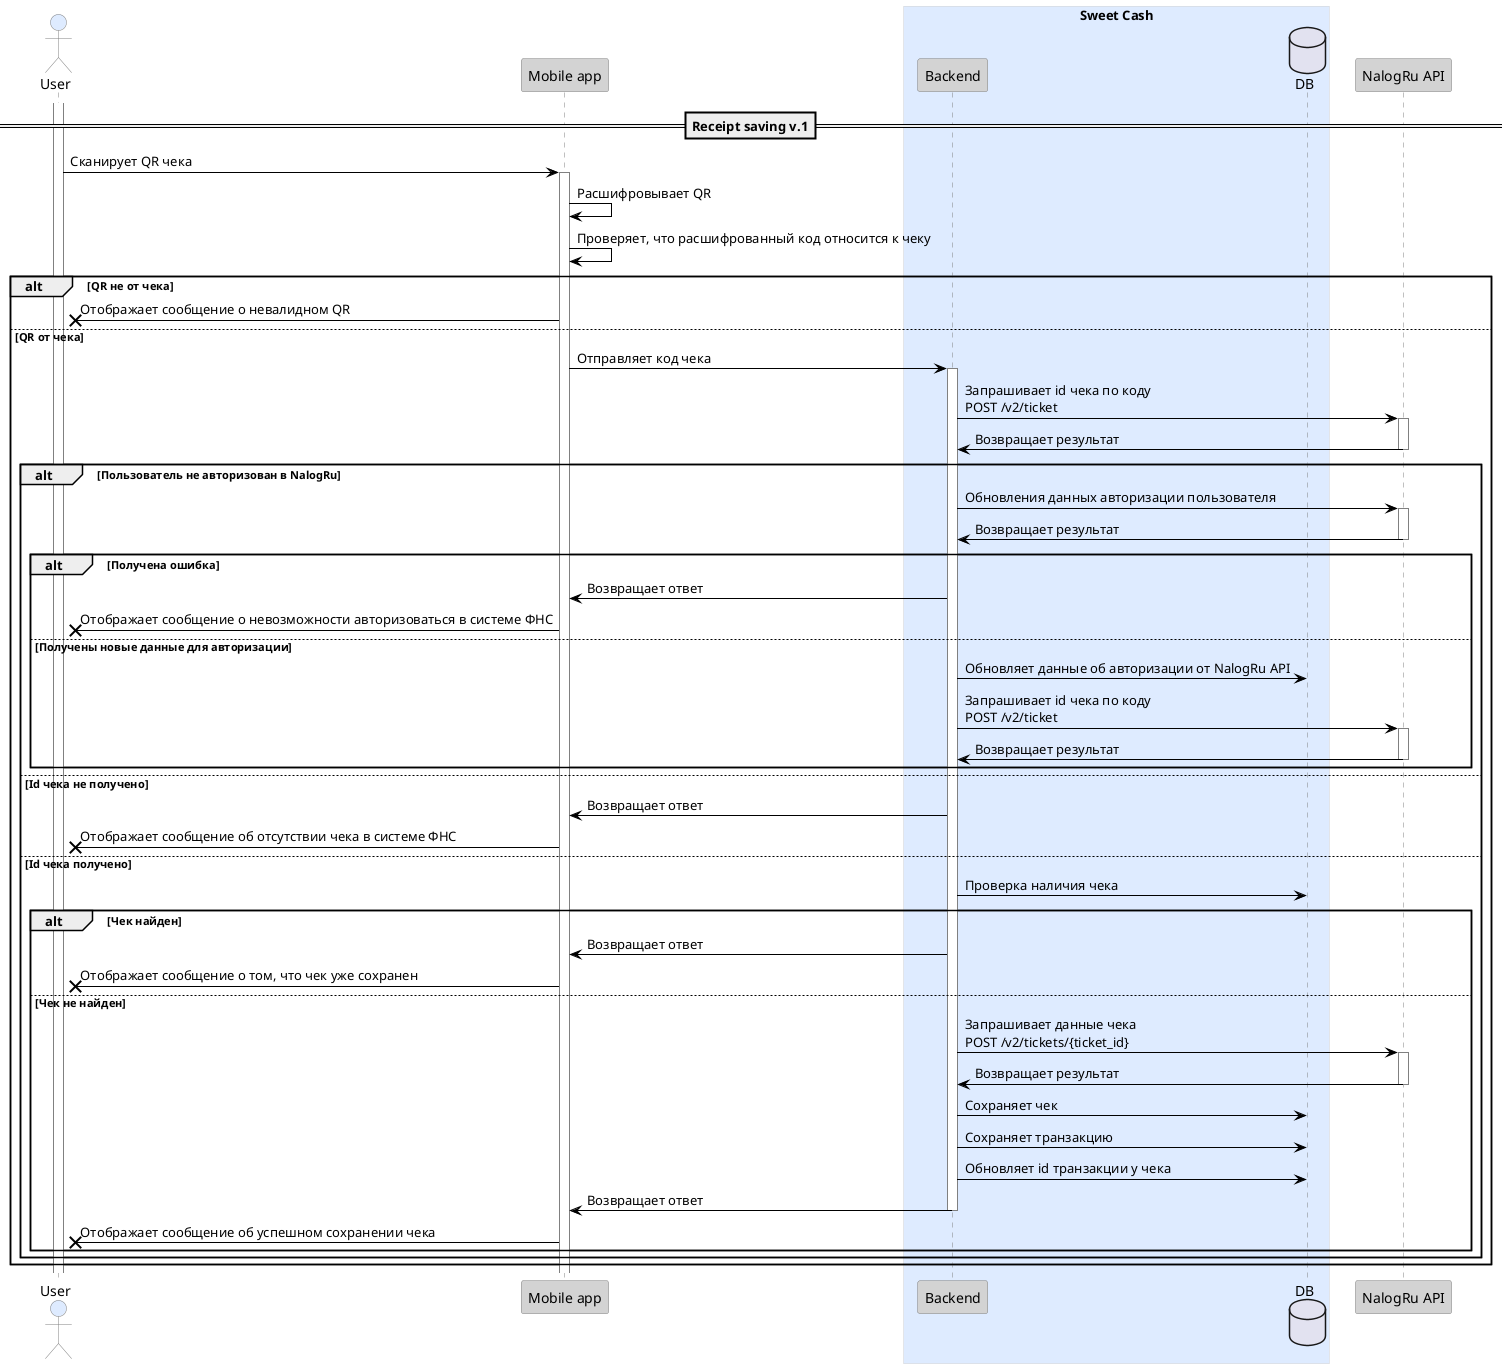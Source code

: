 @startuml Sweet cash receipt saving

skinparam sequence {
ArrowColor Black
ActorBackgroundColor #deebff
ActorBorderColor Grey
LifeLineBorderColor Grey
BoxBorderColor LightGrey
BoxBackgroundColor #deebff
ParticipantBorderColor Grey
ParticipantBackgroundColor LightGrey
AltBorderColor LightGrey
}

skinparam ParticipantPadding 10
skinparam BoxPadding 10

actor "User" as user
participant "Mobile app" as app
box "Sweet Cash"
participant "Backend" as back
database "DB" as db
end box
participant "NalogRu API" as nalog


==Receipt saving v.1==
activate user

user -> app: Сканирует QR чека
activate app
app -> app: Расшифровывает QR
app -> app: Проверяет, что расшифрованный код относится к чеку

alt #transparent QR не от чека
    app -x user: Отображает сообщение о невалидном QR
else QR от чека
    app -> back: Отправляет код чека
    activate back
    back -> nalog: Запрашивает id чека по коду\nPOST /v2/ticket
    activate nalog
    nalog -> back: Возвращает результат
    deactivate nalog

    alt #transparent Пользователь не авторизован в NalogRu
        back -> nalog: Обновления данных авторизации пользователя
        activate nalog
        nalog -> back: Возвращает результат
        deactivate nalog

        alt #transparent Получена ошибка
            back -> app: Возвращает ответ
            app -x user: Отображает сообщение о невозможности авторизоваться в системе ФНС
        else Получены новые данные для авторизации
            back -> db: Обновляет данные об авторизации от NalogRu API
            back -> nalog: Запрашивает id чека по коду\nPOST /v2/ticket
            activate nalog
            nalog -> back: Возвращает результат
            deactivate nalog
        end

    else Id чека не получено
        back -> app: Возвращает ответ
        app -x user: Отображает сообщение об отсутствии чека в системе ФНС
    else Id чека получено
        back -> db: Проверка наличия чека

        alt #transparent Чек найден

            back -> app: Возвращает ответ
            app -x user: Отображает сообщение о том, что чек уже сохранен

        else Чек не найден
            back -> nalog: Запрашивает данные чека\nPOST /v2/tickets/{ticket_id}
            activate nalog
            nalog -> back: Возвращает результат
            deactivate nalog
            back -> db: Сохраняет чек
            back -> db: Сохраняет транзакцию
            back -> db: Обновляет id транзакции у чека
            back -> app: Возвращает ответ
            deactivate back
            app -x user: Отображает сообщение об успешном сохранении чека
        end
    end
end


@enduml
